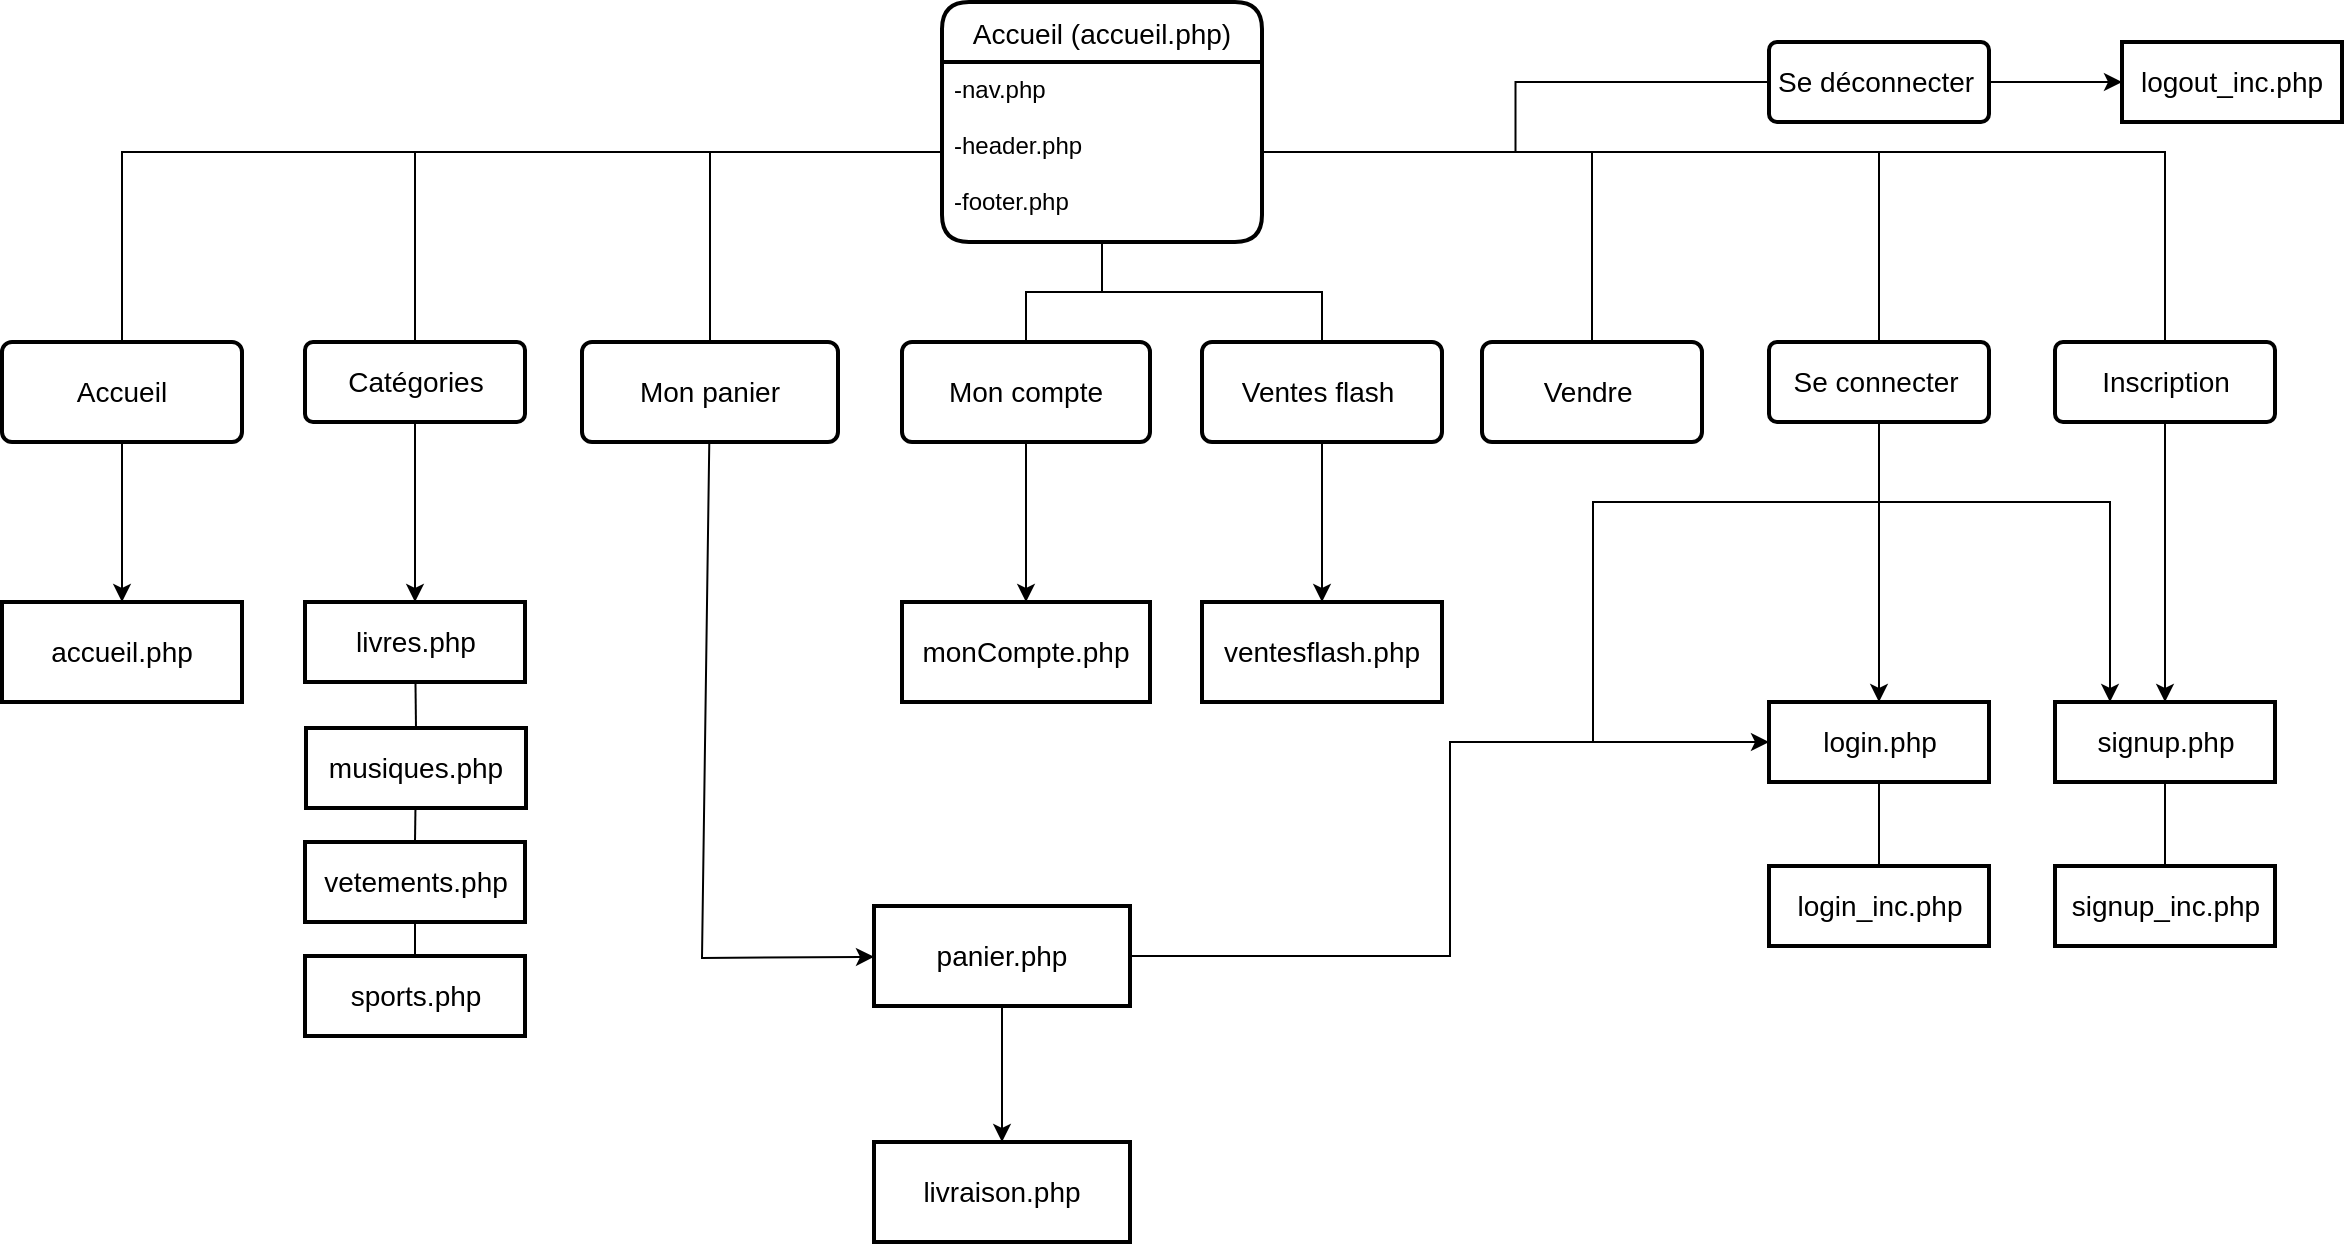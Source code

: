 <mxfile type="device" version="10.6.5"><diagram id="y8YQNfMnu_aHVOLpbHmD" name="Page-1"><mxGraphModel grid="1" dx="754" dy="464" gridSize="10" guides="1" tooltips="1" connect="1" arrows="1" fold="1" page="1" pageScale="1" pageWidth="1169" pageHeight="827" math="0" shadow="0"><root><mxCell id="0"/><mxCell id="1" parent="0"/><mxCell id="4CrRnpBi_oFgM683AbfD-26" value="" parent="1" style="edgeStyle=orthogonalEdgeStyle;rounded=0;orthogonalLoop=1;jettySize=auto;html=1;fontSize=15;fontColor=#000000;" target="4CrRnpBi_oFgM683AbfD-25" source="4CrRnpBi_oFgM683AbfD-6" edge="1"><mxGeometry as="geometry" relative="1"/></mxCell><mxCell id="4CrRnpBi_oFgM683AbfD-6" value="Accueil&lt;br&gt;" parent="1" vertex="1" style="strokeWidth=2;rounded=1;arcSize=10;whiteSpace=wrap;html=1;align=center;fontSize=14;fillColor=#FFFFFF;"><mxGeometry as="geometry" height="50" width="120" y="200" x="20"/></mxCell><mxCell id="4CrRnpBi_oFgM683AbfD-25" value="accueil.php&lt;br&gt;" parent="1" vertex="1" style="strokeWidth=2;rounded=0;arcSize=10;whiteSpace=wrap;html=1;align=center;fontSize=14;fillColor=#FFFFFF;"><mxGeometry as="geometry" height="50" width="120" y="330" x="20"/></mxCell><mxCell id="4CrRnpBi_oFgM683AbfD-67" parent="1" style="edgeStyle=orthogonalEdgeStyle;rounded=0;orthogonalLoop=1;jettySize=auto;html=1;entryX=0.5;entryY=0;entryDx=0;entryDy=0;fontSize=15;fontColor=#000000;" target="4CrRnpBi_oFgM683AbfD-62" source="4CrRnpBi_oFgM683AbfD-9" edge="1"><mxGeometry as="geometry" relative="1"/></mxCell><mxCell id="4CrRnpBi_oFgM683AbfD-9" value="Catégories&lt;br&gt;" parent="1" vertex="1" style="strokeWidth=2;rounded=1;arcSize=10;whiteSpace=wrap;html=1;align=center;fontSize=14;fillColor=#FFFFFF;"><mxGeometry as="geometry" height="40" width="110" y="200" x="171.5"/></mxCell><mxCell id="4CrRnpBi_oFgM683AbfD-13" value="Vendre&amp;nbsp;&lt;br&gt;" parent="1" vertex="1" style="strokeWidth=2;rounded=1;arcSize=10;whiteSpace=wrap;html=1;align=center;fontSize=14;fillColor=#FFFFFF;"><mxGeometry as="geometry" height="50" width="110" y="200" x="760"/></mxCell><mxCell id="4CrRnpBi_oFgM683AbfD-28" value="" parent="1" style="rounded=0;orthogonalLoop=1;jettySize=auto;html=1;fontSize=15;fontColor=#000000;strokeColor=#000000;" target="4CrRnpBi_oFgM683AbfD-27" source="4CrRnpBi_oFgM683AbfD-10" edge="1"><mxGeometry as="geometry" relative="1"><Array as="points"><mxPoint y="508" x="370"/></Array></mxGeometry></mxCell><mxCell id="4CrRnpBi_oFgM683AbfD-10" value="Mon panier&lt;br&gt;" parent="1" vertex="1" style="strokeWidth=2;rounded=1;arcSize=10;whiteSpace=wrap;html=1;align=center;fontSize=14;fillColor=#FFFFFF;"><mxGeometry as="geometry" height="50" width="128" y="200" x="310"/></mxCell><mxCell id="4CrRnpBi_oFgM683AbfD-71" parent="1" style="edgeStyle=none;rounded=1;orthogonalLoop=1;jettySize=auto;html=1;entryX=0.5;entryY=0;entryDx=0;entryDy=0;strokeColor=#000000;fontSize=15;fontColor=#000000;" target="4CrRnpBi_oFgM683AbfD-68" source="4CrRnpBi_oFgM683AbfD-27" edge="1"><mxGeometry as="geometry" relative="1"/></mxCell><mxCell id="4CrRnpBi_oFgM683AbfD-96" parent="1" style="edgeStyle=orthogonalEdgeStyle;rounded=0;orthogonalLoop=1;jettySize=auto;html=1;startArrow=none;startFill=0;endArrow=classic;endFill=1;strokeColor=#000000;fontSize=15;fontColor=#000000;entryX=0;entryY=0.5;entryDx=0;entryDy=0;" target="4CrRnpBi_oFgM683AbfD-33" source="4CrRnpBi_oFgM683AbfD-27" edge="1"><mxGeometry as="geometry" relative="1"><mxPoint as="targetPoint" y="470" x="700"/><Array as="points"><mxPoint y="507" x="744"/><mxPoint y="400" x="744"/></Array></mxGeometry></mxCell><mxCell id="4CrRnpBi_oFgM683AbfD-27" value="panier.php" parent="1" vertex="1" style="strokeWidth=2;rounded=0;arcSize=10;whiteSpace=wrap;html=1;align=center;fontSize=14;fillColor=#FFFFFF;"><mxGeometry as="geometry" height="50" width="128" y="482" x="456"/></mxCell><mxCell id="4CrRnpBi_oFgM683AbfD-30" value="" parent="1" style="edgeStyle=orthogonalEdgeStyle;rounded=0;orthogonalLoop=1;jettySize=auto;html=1;fontSize=15;fontColor=#000000;" target="4CrRnpBi_oFgM683AbfD-29" source="4CrRnpBi_oFgM683AbfD-15" edge="1"><mxGeometry as="geometry" relative="1"/></mxCell><mxCell id="4CrRnpBi_oFgM683AbfD-15" value="Mon compte&lt;br&gt;" parent="1" vertex="1" style="strokeWidth=2;rounded=1;arcSize=10;whiteSpace=wrap;html=1;align=center;fontSize=14;fillColor=#FFFFFF;"><mxGeometry as="geometry" height="50" width="124" y="200" x="470"/></mxCell><mxCell id="4CrRnpBi_oFgM683AbfD-29" value="monCompte.php&lt;br&gt;" parent="1" vertex="1" style="strokeWidth=2;rounded=0;arcSize=10;whiteSpace=wrap;html=1;align=center;fontSize=14;fillColor=#FFFFFF;"><mxGeometry as="geometry" height="50" width="124" y="330" x="470"/></mxCell><mxCell id="4CrRnpBi_oFgM683AbfD-2" value="Accueil (accueil.php)" parent="1" vertex="1" style="swimlane;childLayout=stackLayout;horizontal=1;startSize=30;horizontalStack=0;fillColor=#FFFFFF;fontColor=#000000;rounded=1;fontSize=14;fontStyle=0;strokeWidth=2;resizeParent=0;resizeLast=1;shadow=0;dashed=0;align=center;labelBackgroundColor=none;"><mxGeometry as="geometry" height="120" width="160" y="30" x="490"/></mxCell><mxCell id="4CrRnpBi_oFgM683AbfD-3" value="-nav.php&#10;&#10;-header.php&#10;&#10;-footer.php" parent="4CrRnpBi_oFgM683AbfD-2" vertex="1" style="align=left;strokeColor=none;fillColor=none;spacingLeft=4;fontSize=12;verticalAlign=top;resizable=0;rotatable=0;part=1;"><mxGeometry as="geometry" height="90" width="160" y="30"/></mxCell><mxCell id="4CrRnpBi_oFgM683AbfD-32" value="" parent="1" style="edgeStyle=orthogonalEdgeStyle;rounded=0;orthogonalLoop=1;jettySize=auto;html=1;fontSize=15;fontColor=#000000;" target="4CrRnpBi_oFgM683AbfD-31" source="4CrRnpBi_oFgM683AbfD-19" edge="1"><mxGeometry as="geometry" relative="1"/></mxCell><mxCell id="4CrRnpBi_oFgM683AbfD-19" value="Ventes flash&amp;nbsp;&lt;br&gt;" parent="1" vertex="1" style="strokeWidth=2;rounded=1;arcSize=10;whiteSpace=wrap;html=1;align=center;fontSize=14;fillColor=#FFFFFF;"><mxGeometry as="geometry" height="50" width="120" y="200" x="620"/></mxCell><mxCell id="4CrRnpBi_oFgM683AbfD-31" value="ventesflash.php" parent="1" vertex="1" style="strokeWidth=2;rounded=0;arcSize=10;whiteSpace=wrap;html=1;align=center;fontSize=14;fillColor=#FFFFFF;"><mxGeometry as="geometry" height="50" width="120" y="330" x="620"/></mxCell><mxCell id="4CrRnpBi_oFgM683AbfD-36" value="" parent="1" style="edgeStyle=orthogonalEdgeStyle;rounded=0;orthogonalLoop=1;jettySize=auto;html=1;fontSize=15;fontColor=#000000;" target="4CrRnpBi_oFgM683AbfD-35" source="4CrRnpBi_oFgM683AbfD-22" edge="1"><mxGeometry as="geometry" relative="1"/></mxCell><mxCell id="4CrRnpBi_oFgM683AbfD-22" value="Inscription&lt;br&gt;" parent="1" vertex="1" style="strokeWidth=2;rounded=1;arcSize=10;whiteSpace=wrap;html=1;align=center;fontSize=14;fillColor=#FFFFFF;"><mxGeometry as="geometry" height="40" width="110" y="200" x="1046.5"/></mxCell><mxCell id="4CrRnpBi_oFgM683AbfD-61" parent="1" style="edgeStyle=orthogonalEdgeStyle;rounded=0;orthogonalLoop=1;jettySize=auto;html=1;entryX=0.5;entryY=0;entryDx=0;entryDy=0;fontSize=15;fontColor=#000000;endArrow=none;endFill=0;" target="4CrRnpBi_oFgM683AbfD-60" source="4CrRnpBi_oFgM683AbfD-35" edge="1"><mxGeometry as="geometry" relative="1"/></mxCell><mxCell id="4CrRnpBi_oFgM683AbfD-35" value="signup.php&lt;br&gt;" parent="1" vertex="1" style="strokeWidth=2;rounded=0;arcSize=10;whiteSpace=wrap;html=1;align=center;fontSize=14;fillColor=#FFFFFF;"><mxGeometry as="geometry" height="40" width="110" y="380" x="1046.5"/></mxCell><mxCell id="4CrRnpBi_oFgM683AbfD-34" value="" parent="1" style="edgeStyle=orthogonalEdgeStyle;rounded=0;orthogonalLoop=1;jettySize=auto;html=1;fontSize=15;fontColor=#000000;" target="4CrRnpBi_oFgM683AbfD-33" source="4CrRnpBi_oFgM683AbfD-24" edge="1"><mxGeometry as="geometry" relative="1"/></mxCell><mxCell id="4CrRnpBi_oFgM683AbfD-24" value="Se connecter&amp;nbsp;&lt;br&gt;" parent="1" vertex="1" style="strokeWidth=2;rounded=1;arcSize=10;whiteSpace=wrap;html=1;align=center;fontSize=14;fillColor=#FFFFFF;"><mxGeometry as="geometry" height="40" width="110" y="200" x="903.5"/></mxCell><mxCell id="4CrRnpBi_oFgM683AbfD-58" parent="1" style="edgeStyle=orthogonalEdgeStyle;rounded=0;orthogonalLoop=1;jettySize=auto;html=1;fontSize=15;fontColor=#000000;endArrow=none;endFill=0;" target="4CrRnpBi_oFgM683AbfD-55" source="4CrRnpBi_oFgM683AbfD-33" edge="1"><mxGeometry as="geometry" relative="1"/></mxCell><mxCell id="4CrRnpBi_oFgM683AbfD-33" value="login.php&lt;br&gt;" parent="1" vertex="1" style="strokeWidth=2;rounded=0;arcSize=10;whiteSpace=wrap;html=1;align=center;fontSize=14;fillColor=#FFFFFF;"><mxGeometry as="geometry" height="40" width="110" y="380" x="903.5"/></mxCell><mxCell id="4CrRnpBi_oFgM683AbfD-37" parent="1" style="edgeStyle=orthogonalEdgeStyle;rounded=0;orthogonalLoop=1;jettySize=auto;html=1;entryX=0.5;entryY=0;entryDx=0;entryDy=0;fontSize=15;fontColor=#000000;endArrow=none;endFill=0;" target="4CrRnpBi_oFgM683AbfD-6" source="4CrRnpBi_oFgM683AbfD-3" edge="1"><mxGeometry as="geometry" relative="1"/></mxCell><mxCell id="4CrRnpBi_oFgM683AbfD-38" parent="1" style="edgeStyle=orthogonalEdgeStyle;rounded=0;orthogonalLoop=1;jettySize=auto;html=1;entryX=0.5;entryY=0;entryDx=0;entryDy=0;fontSize=15;fontColor=#000000;endArrow=none;endFill=0;" target="4CrRnpBi_oFgM683AbfD-9" source="4CrRnpBi_oFgM683AbfD-3" edge="1"><mxGeometry as="geometry" relative="1"/></mxCell><mxCell id="4CrRnpBi_oFgM683AbfD-40" parent="1" style="edgeStyle=orthogonalEdgeStyle;rounded=0;orthogonalLoop=1;jettySize=auto;html=1;entryX=0.5;entryY=0;entryDx=0;entryDy=0;fontSize=15;fontColor=#000000;endArrow=none;endFill=0;" target="4CrRnpBi_oFgM683AbfD-10" source="4CrRnpBi_oFgM683AbfD-3" edge="1"><mxGeometry as="geometry" relative="1"/></mxCell><mxCell id="4CrRnpBi_oFgM683AbfD-41" parent="1" style="edgeStyle=orthogonalEdgeStyle;rounded=0;orthogonalLoop=1;jettySize=auto;html=1;entryX=0.5;entryY=0;entryDx=0;entryDy=0;fontSize=15;fontColor=#000000;endArrow=none;endFill=0;" target="4CrRnpBi_oFgM683AbfD-15" source="4CrRnpBi_oFgM683AbfD-3" edge="1"><mxGeometry as="geometry" relative="1"/></mxCell><mxCell id="4CrRnpBi_oFgM683AbfD-42" parent="1" style="edgeStyle=orthogonalEdgeStyle;rounded=0;orthogonalLoop=1;jettySize=auto;html=1;entryX=0.5;entryY=0;entryDx=0;entryDy=0;fontSize=15;fontColor=#000000;endArrow=none;endFill=0;" target="4CrRnpBi_oFgM683AbfD-19" source="4CrRnpBi_oFgM683AbfD-3" edge="1"><mxGeometry as="geometry" relative="1"/></mxCell><mxCell id="4CrRnpBi_oFgM683AbfD-43" parent="1" style="edgeStyle=orthogonalEdgeStyle;rounded=0;orthogonalLoop=1;jettySize=auto;html=1;entryX=0.5;entryY=0;entryDx=0;entryDy=0;fontSize=15;fontColor=#000000;endArrow=none;endFill=0;" target="4CrRnpBi_oFgM683AbfD-13" source="4CrRnpBi_oFgM683AbfD-3" edge="1"><mxGeometry as="geometry" relative="1"/></mxCell><mxCell id="4CrRnpBi_oFgM683AbfD-44" parent="1" style="edgeStyle=orthogonalEdgeStyle;rounded=0;orthogonalLoop=1;jettySize=auto;html=1;entryX=0.5;entryY=0;entryDx=0;entryDy=0;fontSize=15;fontColor=#000000;endArrow=none;endFill=0;" target="4CrRnpBi_oFgM683AbfD-24" source="4CrRnpBi_oFgM683AbfD-3" edge="1"><mxGeometry as="geometry" relative="1"/></mxCell><mxCell id="4CrRnpBi_oFgM683AbfD-47" parent="1" style="edgeStyle=orthogonalEdgeStyle;rounded=0;orthogonalLoop=1;jettySize=auto;html=1;entryX=0.5;entryY=0;entryDx=0;entryDy=0;fontSize=15;fontColor=#000000;startArrow=none;startFill=0;endArrow=none;endFill=0;" target="4CrRnpBi_oFgM683AbfD-22" source="4CrRnpBi_oFgM683AbfD-3" edge="1"><mxGeometry as="geometry" relative="1"/></mxCell><mxCell id="4CrRnpBi_oFgM683AbfD-55" value="login_inc.php&lt;br&gt;" parent="1" vertex="1" style="strokeWidth=2;rounded=0;arcSize=10;whiteSpace=wrap;html=1;align=center;fontSize=14;fillColor=#FFFFFF;"><mxGeometry as="geometry" height="40" width="110" y="462" x="903.5"/></mxCell><mxCell id="4CrRnpBi_oFgM683AbfD-60" value="signup_inc.php&lt;br&gt;" parent="1" vertex="1" style="strokeWidth=2;rounded=0;arcSize=10;whiteSpace=wrap;html=1;align=center;fontSize=14;fillColor=#FFFFFF;"><mxGeometry as="geometry" height="40" width="110" y="462" x="1046.5"/></mxCell><mxCell id="4CrRnpBi_oFgM683AbfD-76" parent="1" style="edgeStyle=none;rounded=1;orthogonalLoop=1;jettySize=auto;html=1;entryX=0.5;entryY=0;entryDx=0;entryDy=0;strokeColor=#000000;fontSize=15;fontColor=#000000;endArrow=none;endFill=0;" target="4CrRnpBi_oFgM683AbfD-63" source="4CrRnpBi_oFgM683AbfD-62" edge="1"><mxGeometry as="geometry" relative="1"/></mxCell><mxCell id="4CrRnpBi_oFgM683AbfD-62" value="livres.php&lt;br&gt;" parent="1" vertex="1" style="strokeWidth=2;rounded=0;arcSize=10;whiteSpace=wrap;html=1;align=center;fontSize=14;fillColor=#FFFFFF;"><mxGeometry as="geometry" height="40" width="110" y="330" x="171.5"/></mxCell><mxCell id="4CrRnpBi_oFgM683AbfD-77" parent="1" style="edgeStyle=none;rounded=1;orthogonalLoop=1;jettySize=auto;html=1;entryX=0.5;entryY=0;entryDx=0;entryDy=0;strokeColor=#000000;fontSize=15;fontColor=#000000;endArrow=none;endFill=0;" target="4CrRnpBi_oFgM683AbfD-65" source="4CrRnpBi_oFgM683AbfD-63" edge="1"><mxGeometry as="geometry" relative="1"/></mxCell><mxCell id="4CrRnpBi_oFgM683AbfD-63" value="musiques.php&lt;br&gt;" parent="1" vertex="1" style="strokeWidth=2;rounded=0;arcSize=10;whiteSpace=wrap;html=1;align=center;fontSize=14;fillColor=#FFFFFF;"><mxGeometry as="geometry" height="40" width="110" y="393" x="172"/></mxCell><mxCell id="4CrRnpBi_oFgM683AbfD-78" parent="1" style="edgeStyle=none;rounded=1;orthogonalLoop=1;jettySize=auto;html=1;entryX=0.5;entryY=0;entryDx=0;entryDy=0;strokeColor=#000000;fontSize=15;fontColor=#000000;endArrow=none;endFill=0;" target="4CrRnpBi_oFgM683AbfD-66" source="4CrRnpBi_oFgM683AbfD-65" edge="1"><mxGeometry as="geometry" relative="1"/></mxCell><mxCell id="4CrRnpBi_oFgM683AbfD-65" value="vetements.php&lt;br&gt;" parent="1" vertex="1" style="strokeWidth=2;rounded=0;arcSize=10;whiteSpace=wrap;html=1;align=center;fontSize=14;fillColor=#FFFFFF;"><mxGeometry as="geometry" height="40" width="110" y="450" x="171.5"/></mxCell><mxCell id="4CrRnpBi_oFgM683AbfD-66" value="sports.php&lt;br&gt;" parent="1" vertex="1" style="strokeWidth=2;rounded=0;arcSize=10;whiteSpace=wrap;html=1;align=center;fontSize=14;fillColor=#FFFFFF;"><mxGeometry as="geometry" height="40" width="110" y="507" x="171.5"/></mxCell><mxCell id="4CrRnpBi_oFgM683AbfD-68" value="livraison.php" parent="1" vertex="1" style="strokeWidth=2;rounded=0;arcSize=10;whiteSpace=wrap;html=1;align=center;fontSize=14;fillColor=#FFFFFF;"><mxGeometry as="geometry" height="50" width="128" y="600" x="456"/></mxCell><mxCell id="4CrRnpBi_oFgM683AbfD-88" parent="1" style="edgeStyle=orthogonalEdgeStyle;rounded=0;orthogonalLoop=1;jettySize=auto;html=1;entryX=1;entryY=0.5;entryDx=0;entryDy=0;startArrow=none;startFill=0;endArrow=none;endFill=0;strokeColor=#000000;fontSize=15;fontColor=#000000;" target="4CrRnpBi_oFgM683AbfD-3" source="4CrRnpBi_oFgM683AbfD-85" edge="1"><mxGeometry as="geometry" relative="1"/></mxCell><mxCell id="4CrRnpBi_oFgM683AbfD-89" parent="1" style="edgeStyle=orthogonalEdgeStyle;rounded=0;orthogonalLoop=1;jettySize=auto;html=1;entryX=0;entryY=0.5;entryDx=0;entryDy=0;startArrow=none;startFill=0;endArrow=classic;endFill=1;strokeColor=#000000;fontSize=15;fontColor=#000000;" target="4CrRnpBi_oFgM683AbfD-86" source="4CrRnpBi_oFgM683AbfD-85" edge="1"><mxGeometry as="geometry" relative="1"/></mxCell><mxCell id="4CrRnpBi_oFgM683AbfD-85" value="Se déconnecter&amp;nbsp;&lt;br&gt;" parent="1" vertex="1" style="strokeWidth=2;rounded=1;arcSize=10;whiteSpace=wrap;html=1;align=center;fontSize=14;fillColor=#FFFFFF;"><mxGeometry as="geometry" height="40" width="110" y="50" x="903.5"/></mxCell><mxCell id="4CrRnpBi_oFgM683AbfD-86" value="logout_inc.php&lt;br&gt;" parent="1" vertex="1" style="strokeWidth=2;rounded=0;arcSize=10;whiteSpace=wrap;html=1;align=center;fontSize=14;fillColor=#FFFFFF;"><mxGeometry as="geometry" height="40" width="110" y="50" x="1080"/></mxCell><mxCell id="4CrRnpBi_oFgM683AbfD-101" value="" parent="1" style="edgeStyle=orthogonalEdgeStyle;rounded=0;orthogonalLoop=1;jettySize=auto;html=1;fontSize=15;fontColor=#000000;entryX=0.25;entryY=0;entryDx=0;entryDy=0;" target="4CrRnpBi_oFgM683AbfD-35" edge="1"><mxGeometry as="geometry" relative="1"><mxPoint as="sourcePoint" y="400" x="815.5"/><mxPoint as="targetPoint" y="280" x="1101"/><Array as="points"><mxPoint y="280" x="816"/><mxPoint y="280" x="1074"/></Array></mxGeometry></mxCell></root></mxGraphModel></diagram></mxfile>
